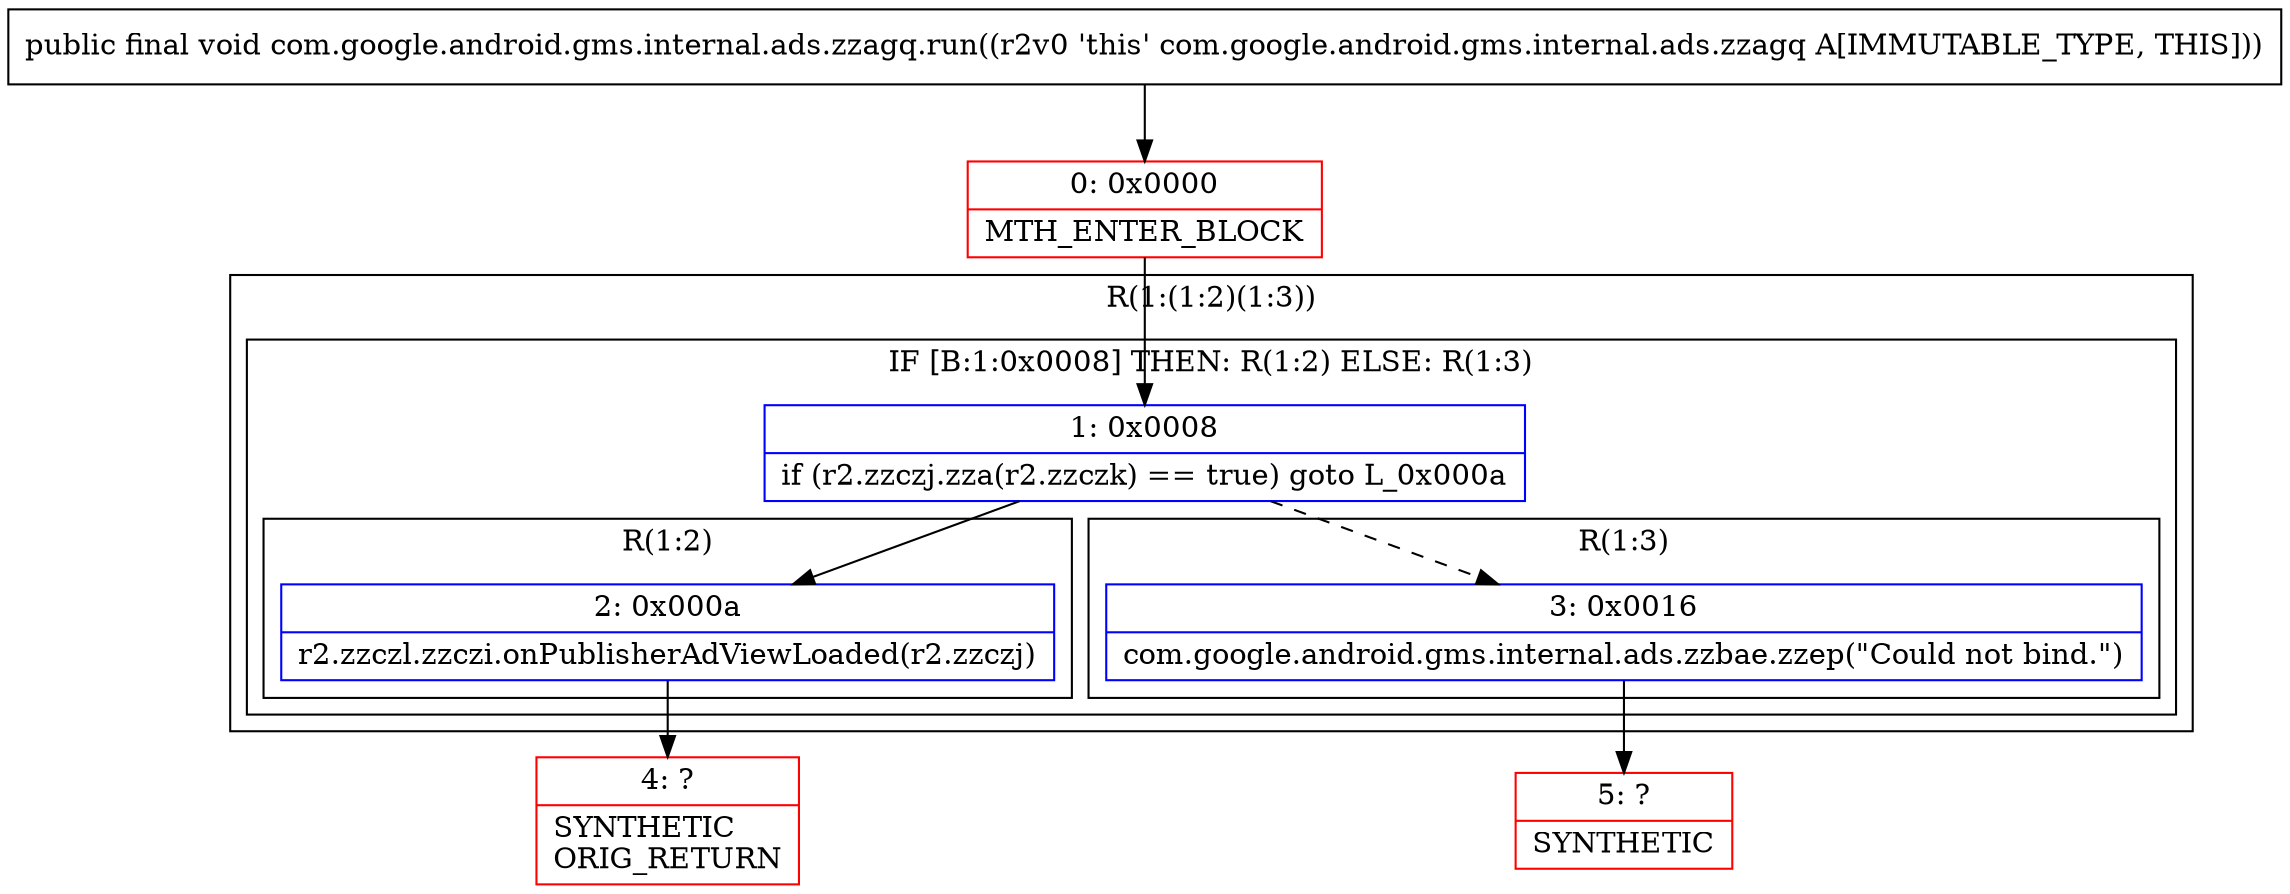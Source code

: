 digraph "CFG forcom.google.android.gms.internal.ads.zzagq.run()V" {
subgraph cluster_Region_602434975 {
label = "R(1:(1:2)(1:3))";
node [shape=record,color=blue];
subgraph cluster_IfRegion_680257647 {
label = "IF [B:1:0x0008] THEN: R(1:2) ELSE: R(1:3)";
node [shape=record,color=blue];
Node_1 [shape=record,label="{1\:\ 0x0008|if (r2.zzczj.zza(r2.zzczk) == true) goto L_0x000a\l}"];
subgraph cluster_Region_670136139 {
label = "R(1:2)";
node [shape=record,color=blue];
Node_2 [shape=record,label="{2\:\ 0x000a|r2.zzczl.zzczi.onPublisherAdViewLoaded(r2.zzczj)\l}"];
}
subgraph cluster_Region_1621497436 {
label = "R(1:3)";
node [shape=record,color=blue];
Node_3 [shape=record,label="{3\:\ 0x0016|com.google.android.gms.internal.ads.zzbae.zzep(\"Could not bind.\")\l}"];
}
}
}
Node_0 [shape=record,color=red,label="{0\:\ 0x0000|MTH_ENTER_BLOCK\l}"];
Node_4 [shape=record,color=red,label="{4\:\ ?|SYNTHETIC\lORIG_RETURN\l}"];
Node_5 [shape=record,color=red,label="{5\:\ ?|SYNTHETIC\l}"];
MethodNode[shape=record,label="{public final void com.google.android.gms.internal.ads.zzagq.run((r2v0 'this' com.google.android.gms.internal.ads.zzagq A[IMMUTABLE_TYPE, THIS])) }"];
MethodNode -> Node_0;
Node_1 -> Node_2;
Node_1 -> Node_3[style=dashed];
Node_2 -> Node_4;
Node_3 -> Node_5;
Node_0 -> Node_1;
}

